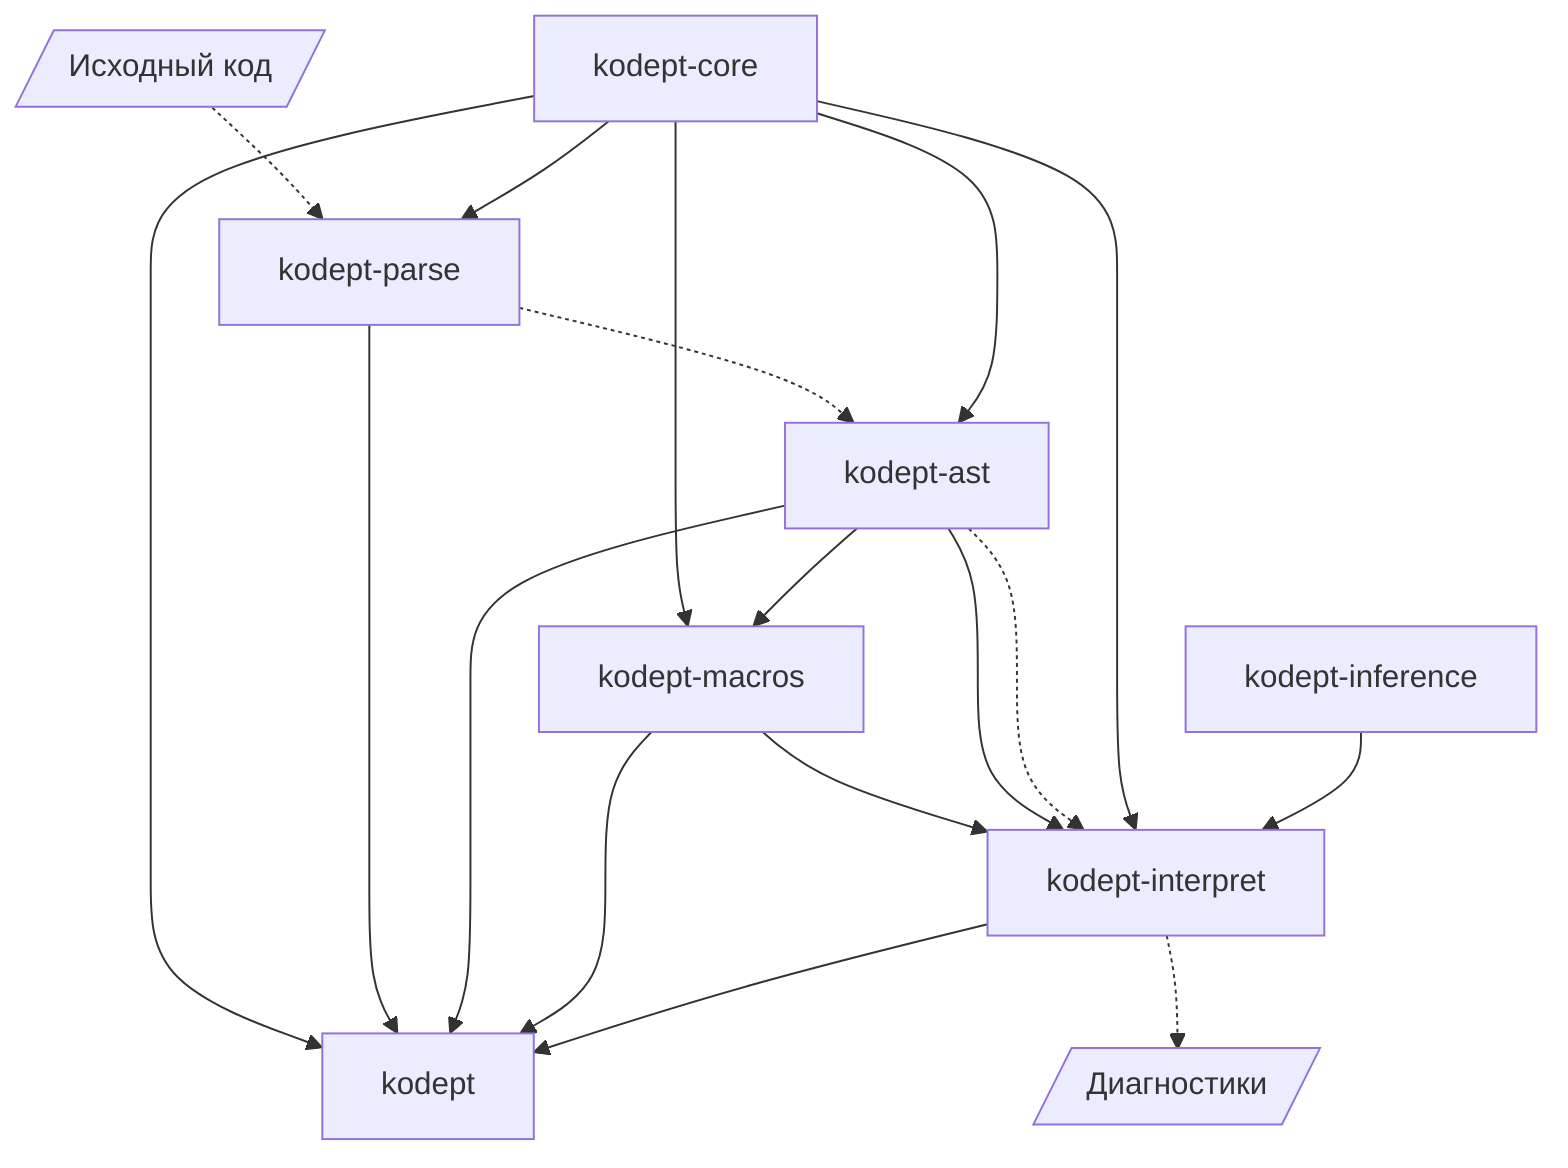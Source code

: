 flowchart TD
;
    A[kodept-core];
    B[kodept-ast];
    C[kodept-parse];
    D[kodept-macros];
    E[kodept-inference];
    F[kodept-interpret];
    G[kodept];

    IN[/Исходный код/]
    OUT[/Диагностики/]

    IN -.-> C;
    C -.-> B;

    A --> B;
    A --> D;
    D --> F;
    B --> F;
    B -.-> F;
    A --> F;
    A --> C;
    A --> G;
    C --> G;
    B --> G;
    B --> D;
    D --> G;
    E --> F;
    F --> G;

    F -.-> OUT;